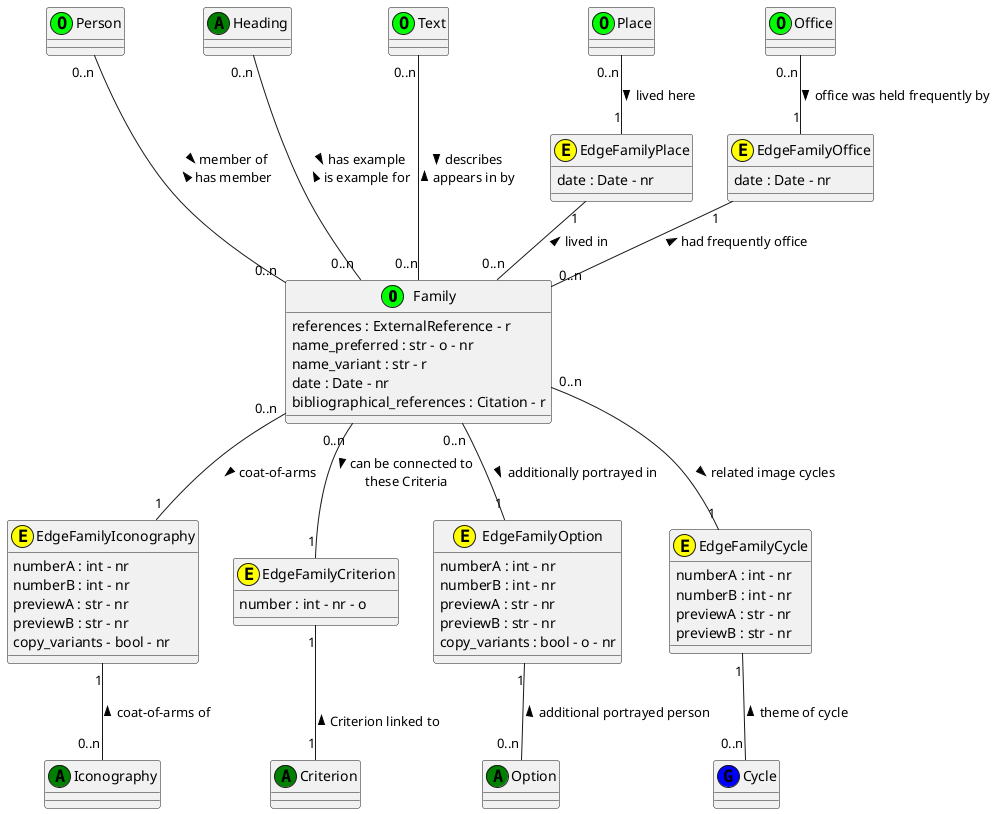 @startuml Family

class Family <<(O,lime)>>
Family : references : ExternalReference - r
Family : name_preferred : str - o - nr
Family : name_variant : str - r
Family : date : Date - nr
Family : bibliographical_references : Citation - r

class Person <<(O,lime)>>

class Heading <<(A,green)>>

class Place <<(O,lime)>>

class Office <<(O,lime)>>

class Text <<(O,lime)>>

class Iconography <<(A,green)>>

class Criterion <<(A,green)>>

class Option <<(A,green)>>

class Cycle <<(G,blue)>>

class EdgeFamilyPlace <<(E,yellow)>>
EdgeFamilyPlace : date : Date - nr

class EdgeFamilyOffice <<(E,yellow)>>
EdgeFamilyOffice : date : Date - nr

class EdgeFamilyIconography <<(E,yellow)>>
EdgeFamilyIconography : numberA : int - nr
EdgeFamilyIconography : numberB : int - nr
EdgeFamilyIconography : previewA : str - nr
EdgeFamilyIconography : previewB : str - nr
EdgeFamilyIconography : copy_variants - bool - nr

class EdgeFamilyCriterion <<(E,yellow)>>
EdgeFamilyCriterion : number : int - nr - o 

class EdgeFamilyOption <<(E,yellow)>>
EdgeFamilyOption : numberA : int - nr
EdgeFamilyOption : numberB : int - nr
EdgeFamilyOption : previewA : str - nr
EdgeFamilyOption : previewB : str - nr
EdgeFamilyOption : copy_variants : bool - o - nr

class EdgeFamilyCycle <<(E,yellow)>>
EdgeFamilyCycle : numberA : int - nr
EdgeFamilyCycle : numberB : int - nr
EdgeFamilyCycle : previewA : str - nr
EdgeFamilyCycle : previewB : str - nr

Person "0..n" --- "0..n" Family : > member of \n has member <

Text "0..n" --- "0..n" Family : > describes \n appears in by <

Heading "0..n" --- "0..n" Family :  > has example \n is example for <

Place "0..n" -- "1" EdgeFamilyPlace : lived here >
EdgeFamilyPlace "1" -- "0..n" Family : lived in <

Office "0..n" -- "1" EdgeFamilyOffice : office was held frequently by >
EdgeFamilyOffice "1" -- "0..n" Family : had frequently office <

Family "0..n" -- "1" EdgeFamilyIconography : coat-of-arms >
EdgeFamilyIconography "1" -- "0..n" Iconography : coat-of-arms of <

Family "0..n" -- "1" EdgeFamilyCriterion : > can be connected to \n these Criteria 
EdgeFamilyCriterion "1" -- "1" Criterion : \n Criterion linked to <

Family "0..n" -- "1" EdgeFamilyOption : additionally portrayed in >
EdgeFamilyOption "1" -- "0..n" Option : additional portrayed person <

Family "0..n" -- "1" EdgeFamilyCycle : related image cycles >
EdgeFamilyCycle "1" -- "0..n" Cycle : theme of cycle <




@enduml



